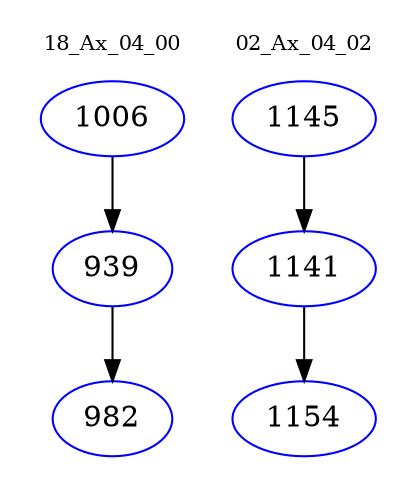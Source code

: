 digraph{
subgraph cluster_0 {
color = white
label = "18_Ax_04_00";
fontsize=10;
T0_1006 [label="1006", color="blue"]
T0_1006 -> T0_939 [color="black"]
T0_939 [label="939", color="blue"]
T0_939 -> T0_982 [color="black"]
T0_982 [label="982", color="blue"]
}
subgraph cluster_1 {
color = white
label = "02_Ax_04_02";
fontsize=10;
T1_1145 [label="1145", color="blue"]
T1_1145 -> T1_1141 [color="black"]
T1_1141 [label="1141", color="blue"]
T1_1141 -> T1_1154 [color="black"]
T1_1154 [label="1154", color="blue"]
}
}

